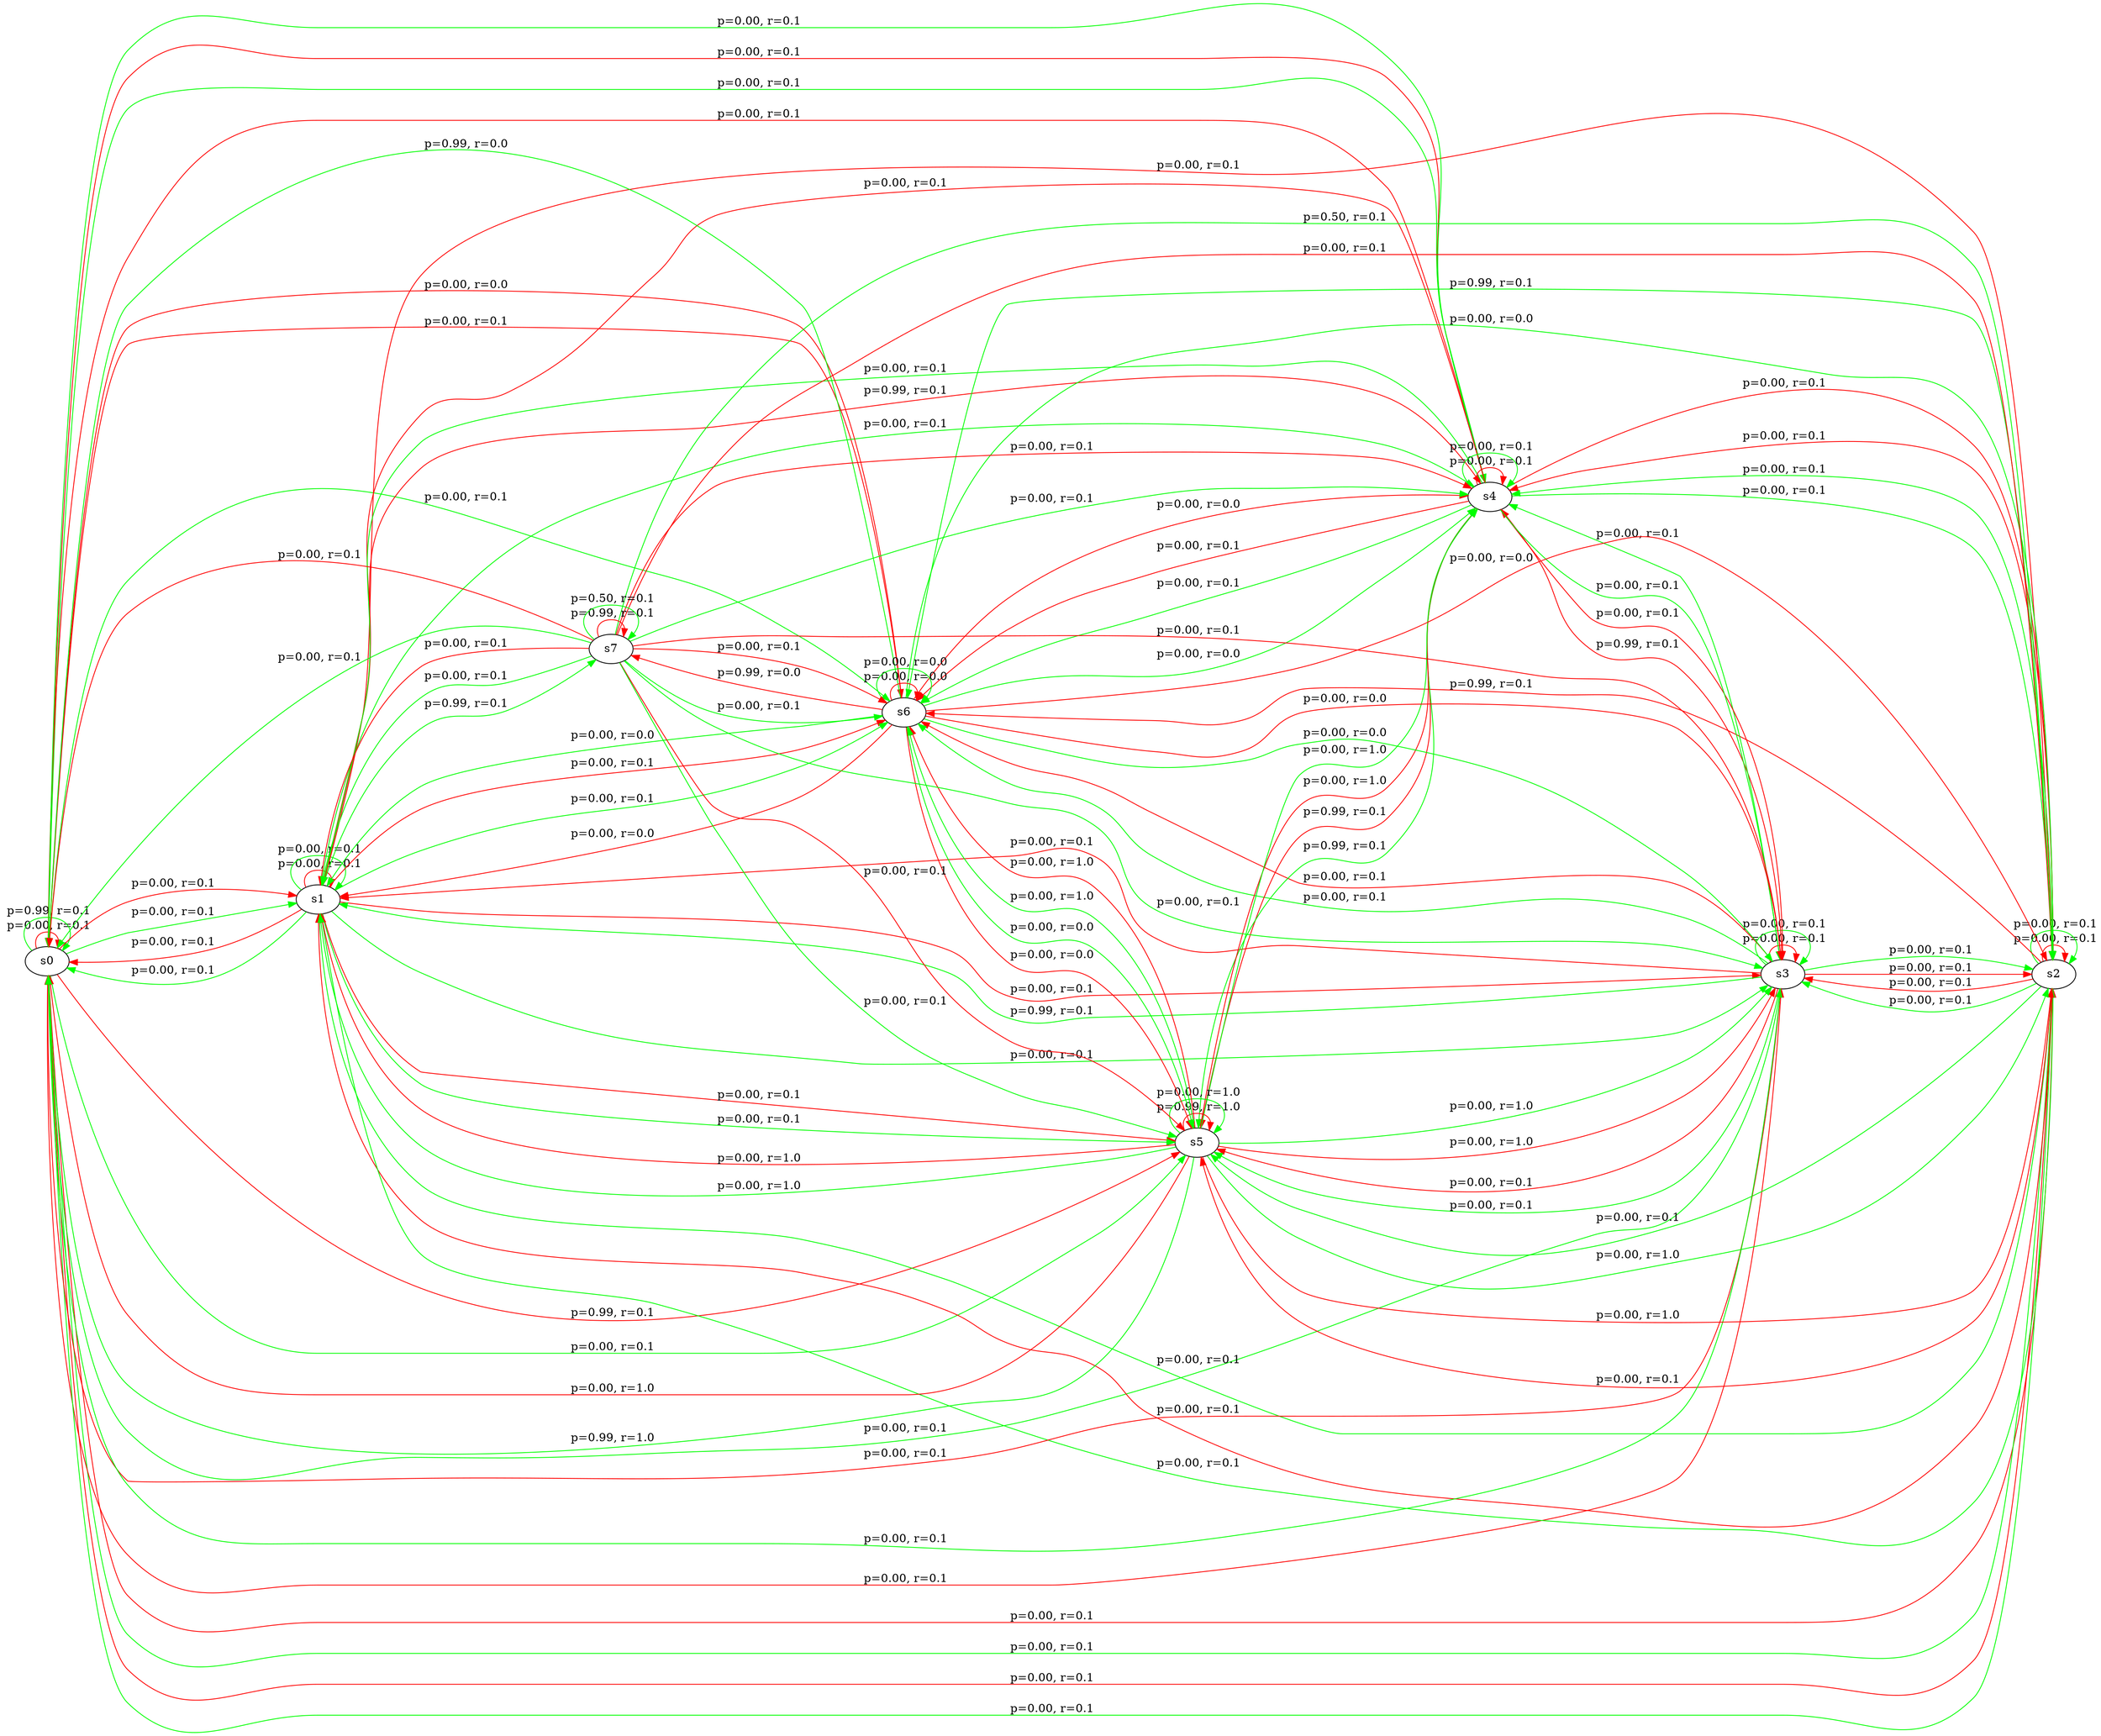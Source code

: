 digraph MDP {
ranksep=2; rankdir=LR; 
s0 -> s0 [label = " p=0.00, r=0.1", color=red];
s0 -> s1 [label = " p=0.00, r=0.1", color=red];
s0 -> s2 [label = " p=0.00, r=0.1", color=red];
s0 -> s3 [label = " p=0.00, r=0.1", color=red];
s0 -> s4 [label = " p=0.00, r=0.1", color=red];
s0 -> s5 [label = " p=0.99, r=0.1", color=red];
s0 -> s6 [label = " p=0.00, r=0.1", color=red];
s0 -> s0 [label = " p=0.99, r=0.1", color=green];
s0 -> s1 [label = " p=0.00, r=0.1", color=green];
s0 -> s2 [label = " p=0.00, r=0.1", color=green];
s0 -> s3 [label = " p=0.00, r=0.1", color=green];
s0 -> s4 [label = " p=0.00, r=0.1", color=green];
s0 -> s5 [label = " p=0.00, r=0.1", color=green];
s0 -> s6 [label = " p=0.00, r=0.1", color=green];
s1 -> s0 [label = " p=0.00, r=0.1", color=red];
s1 -> s1 [label = " p=0.00, r=0.1", color=red];
s1 -> s2 [label = " p=0.00, r=0.1", color=red];
s1 -> s3 [label = " p=0.00, r=0.1", color=red];
s1 -> s4 [label = " p=0.99, r=0.1", color=red];
s1 -> s5 [label = " p=0.00, r=0.1", color=red];
s1 -> s6 [label = " p=0.00, r=0.1", color=red];
s1 -> s0 [label = " p=0.00, r=0.1", color=green];
s1 -> s1 [label = " p=0.00, r=0.1", color=green];
s1 -> s2 [label = " p=0.00, r=0.1", color=green];
s1 -> s3 [label = " p=0.00, r=0.1", color=green];
s1 -> s4 [label = " p=0.00, r=0.1", color=green];
s1 -> s5 [label = " p=0.00, r=0.1", color=green];
s1 -> s6 [label = " p=0.00, r=0.1", color=green];
s1 -> s7 [label = " p=0.99, r=0.1", color=green];
s2 -> s0 [label = " p=0.00, r=0.1", color=red];
s2 -> s1 [label = " p=0.00, r=0.1", color=red];
s2 -> s2 [label = " p=0.00, r=0.1", color=red];
s2 -> s3 [label = " p=0.00, r=0.1", color=red];
s2 -> s4 [label = " p=0.00, r=0.1", color=red];
s2 -> s5 [label = " p=0.00, r=0.1", color=red];
s2 -> s6 [label = " p=0.99, r=0.1", color=red];
s2 -> s0 [label = " p=0.00, r=0.1", color=green];
s2 -> s1 [label = " p=0.00, r=0.1", color=green];
s2 -> s2 [label = " p=0.00, r=0.1", color=green];
s2 -> s3 [label = " p=0.00, r=0.1", color=green];
s2 -> s4 [label = " p=0.00, r=0.1", color=green];
s2 -> s5 [label = " p=0.00, r=0.1", color=green];
s2 -> s6 [label = " p=0.99, r=0.1", color=green];
s3 -> s0 [label = " p=0.00, r=0.1", color=red];
s3 -> s1 [label = " p=0.00, r=0.1", color=red];
s3 -> s2 [label = " p=0.00, r=0.1", color=red];
s3 -> s3 [label = " p=0.00, r=0.1", color=red];
s3 -> s4 [label = " p=0.99, r=0.1", color=red];
s3 -> s5 [label = " p=0.00, r=0.1", color=red];
s3 -> s6 [label = " p=0.00, r=0.1", color=red];
s3 -> s0 [label = " p=0.00, r=0.1", color=green];
s3 -> s1 [label = " p=0.99, r=0.1", color=green];
s3 -> s2 [label = " p=0.00, r=0.1", color=green];
s3 -> s3 [label = " p=0.00, r=0.1", color=green];
s3 -> s4 [label = " p=0.00, r=0.1", color=green];
s3 -> s5 [label = " p=0.00, r=0.1", color=green];
s3 -> s6 [label = " p=0.00, r=0.1", color=green];
s4 -> s0 [label = " p=0.00, r=0.1", color=red];
s4 -> s1 [label = " p=0.00, r=0.1", color=red];
s4 -> s2 [label = " p=0.00, r=0.1", color=red];
s4 -> s3 [label = " p=0.00, r=0.1", color=red];
s4 -> s4 [label = " p=0.00, r=0.1", color=red];
s4 -> s5 [label = " p=0.99, r=0.1", color=red];
s4 -> s6 [label = " p=0.00, r=0.1", color=red];
s4 -> s0 [label = " p=0.00, r=0.1", color=green];
s4 -> s1 [label = " p=0.00, r=0.1", color=green];
s4 -> s2 [label = " p=0.00, r=0.1", color=green];
s4 -> s3 [label = " p=0.00, r=0.1", color=green];
s4 -> s4 [label = " p=0.00, r=0.1", color=green];
s4 -> s5 [label = " p=0.99, r=0.1", color=green];
s4 -> s6 [label = " p=0.00, r=0.1", color=green];
s5 -> s0 [label = " p=0.00, r=1.0", color=red];
s5 -> s1 [label = " p=0.00, r=1.0", color=red];
s5 -> s2 [label = " p=0.00, r=1.0", color=red];
s5 -> s3 [label = " p=0.00, r=1.0", color=red];
s5 -> s4 [label = " p=0.00, r=1.0", color=red];
s5 -> s5 [label = " p=0.99, r=1.0", color=red];
s5 -> s6 [label = " p=0.00, r=1.0", color=red];
s5 -> s0 [label = " p=0.99, r=1.0", color=green];
s5 -> s1 [label = " p=0.00, r=1.0", color=green];
s5 -> s2 [label = " p=0.00, r=1.0", color=green];
s5 -> s3 [label = " p=0.00, r=1.0", color=green];
s5 -> s4 [label = " p=0.00, r=1.0", color=green];
s5 -> s5 [label = " p=0.00, r=1.0", color=green];
s5 -> s6 [label = " p=0.00, r=1.0", color=green];
s6 -> s0 [label = " p=0.00, r=0.0", color=red];
s6 -> s1 [label = " p=0.00, r=0.0", color=red];
s6 -> s2 [label = " p=0.00, r=0.0", color=red];
s6 -> s3 [label = " p=0.00, r=0.0", color=red];
s6 -> s4 [label = " p=0.00, r=0.0", color=red];
s6 -> s5 [label = " p=0.00, r=0.0", color=red];
s6 -> s6 [label = " p=0.00, r=0.0", color=red];
s6 -> s7 [label = " p=0.99, r=0.0", color=red];
s6 -> s0 [label = " p=0.99, r=0.0", color=green];
s6 -> s1 [label = " p=0.00, r=0.0", color=green];
s6 -> s2 [label = " p=0.00, r=0.0", color=green];
s6 -> s3 [label = " p=0.00, r=0.0", color=green];
s6 -> s4 [label = " p=0.00, r=0.0", color=green];
s6 -> s5 [label = " p=0.00, r=0.0", color=green];
s6 -> s6 [label = " p=0.00, r=0.0", color=green];
s7 -> s0 [label = " p=0.00, r=0.1", color=red];
s7 -> s1 [label = " p=0.00, r=0.1", color=red];
s7 -> s2 [label = " p=0.00, r=0.1", color=red];
s7 -> s3 [label = " p=0.00, r=0.1", color=red];
s7 -> s4 [label = " p=0.00, r=0.1", color=red];
s7 -> s5 [label = " p=0.00, r=0.1", color=red];
s7 -> s6 [label = " p=0.00, r=0.1", color=red];
s7 -> s7 [label = " p=0.99, r=0.1", color=red];
s7 -> s0 [label = " p=0.00, r=0.1", color=green];
s7 -> s1 [label = " p=0.00, r=0.1", color=green];
s7 -> s2 [label = " p=0.50, r=0.1", color=green];
s7 -> s3 [label = " p=0.00, r=0.1", color=green];
s7 -> s4 [label = " p=0.00, r=0.1", color=green];
s7 -> s5 [label = " p=0.00, r=0.1", color=green];
s7 -> s6 [label = " p=0.00, r=0.1", color=green];
s7 -> s7 [label = " p=0.50, r=0.1", color=green];
}
